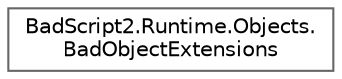 digraph "Graphical Class Hierarchy"
{
 // LATEX_PDF_SIZE
  bgcolor="transparent";
  edge [fontname=Helvetica,fontsize=10,labelfontname=Helvetica,labelfontsize=10];
  node [fontname=Helvetica,fontsize=10,shape=box,height=0.2,width=0.4];
  rankdir="LR";
  Node0 [id="Node000000",label="BadScript2.Runtime.Objects.\lBadObjectExtensions",height=0.2,width=0.4,color="grey40", fillcolor="white", style="filled",URL="$class_bad_script2_1_1_runtime_1_1_objects_1_1_bad_object_extensions.html",tooltip="Object Extensions for the BadScript Runtime."];
}

